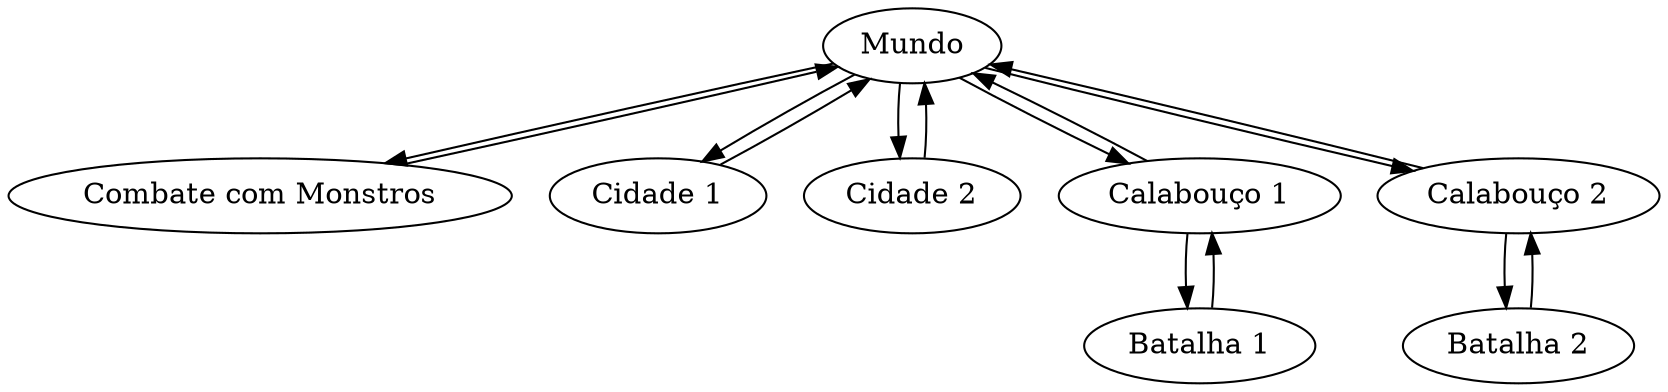 digraph{
	"Mundo" -> "Combate com Monstros";
	"Combate com Monstros" -> "Mundo";
	"Mundo" -> "Cidade 1";
	"Cidade 1" -> "Mundo";
	"Mundo" -> "Cidade 2";
	"Cidade 2" -> "Mundo";
	"Mundo" -> "Calabouço 1";
	"Calabouço 1" -> "Batalha 1";
	"Batalha 1" -> "Calabouço 1";
	"Calabouço 1" -> "Mundo";
	"Mundo" -> "Calabouço 2";
	"Calabouço 2" -> "Batalha 2";
	"Batalha 2" -> "Calabouço 2";
	"Calabouço 2" -> "Mundo";
}